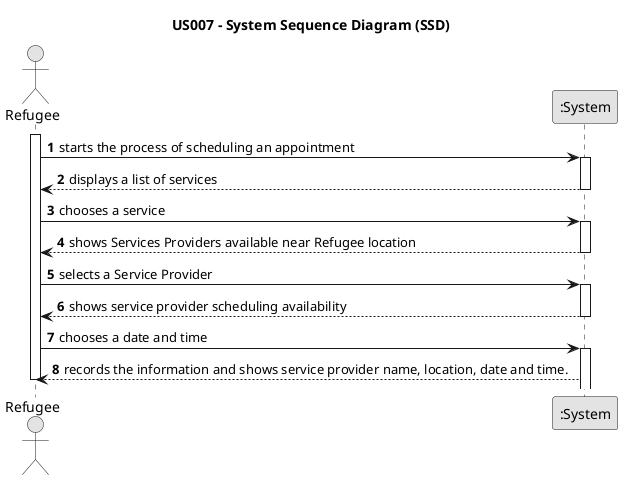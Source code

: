 @startuml
skinparam monochrome true
skinparam packageStyle rectangle
skinparam shadowing false

title US007 - System Sequence Diagram (SSD)

autonumber

actor Refugee
participant ":System" as System

activate Refugee
    Refugee -> System : starts the process of scheduling an appointment
    activate System
        System --> Refugee : displays a list of services
    deactivate System

    Refugee -> System : chooses a service

    activate System
        System --> Refugee : shows Services Providers available near Refugee location
    deactivate System
    Refugee -> System : selects a Service Provider

    activate System
        System --> Refugee : shows service provider scheduling availability
    deactivate System

    Refugee -> System: chooses a date and time
    activate System
        System --> Refugee: records the information and shows service provider name, location, date and time.

deactivate Refugee

@enduml